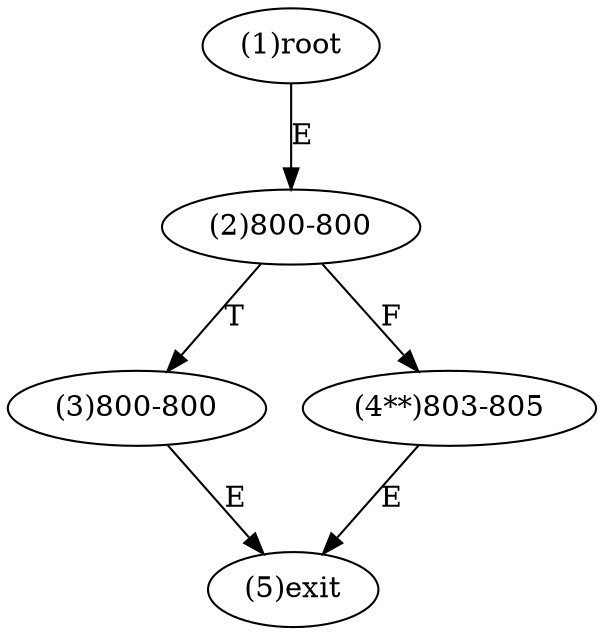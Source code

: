 digraph "" { 
1[ label="(1)root"];
2[ label="(2)800-800"];
3[ label="(3)800-800"];
4[ label="(4**)803-805"];
5[ label="(5)exit"];
1->2[ label="E"];
2->4[ label="F"];
2->3[ label="T"];
3->5[ label="E"];
4->5[ label="E"];
}